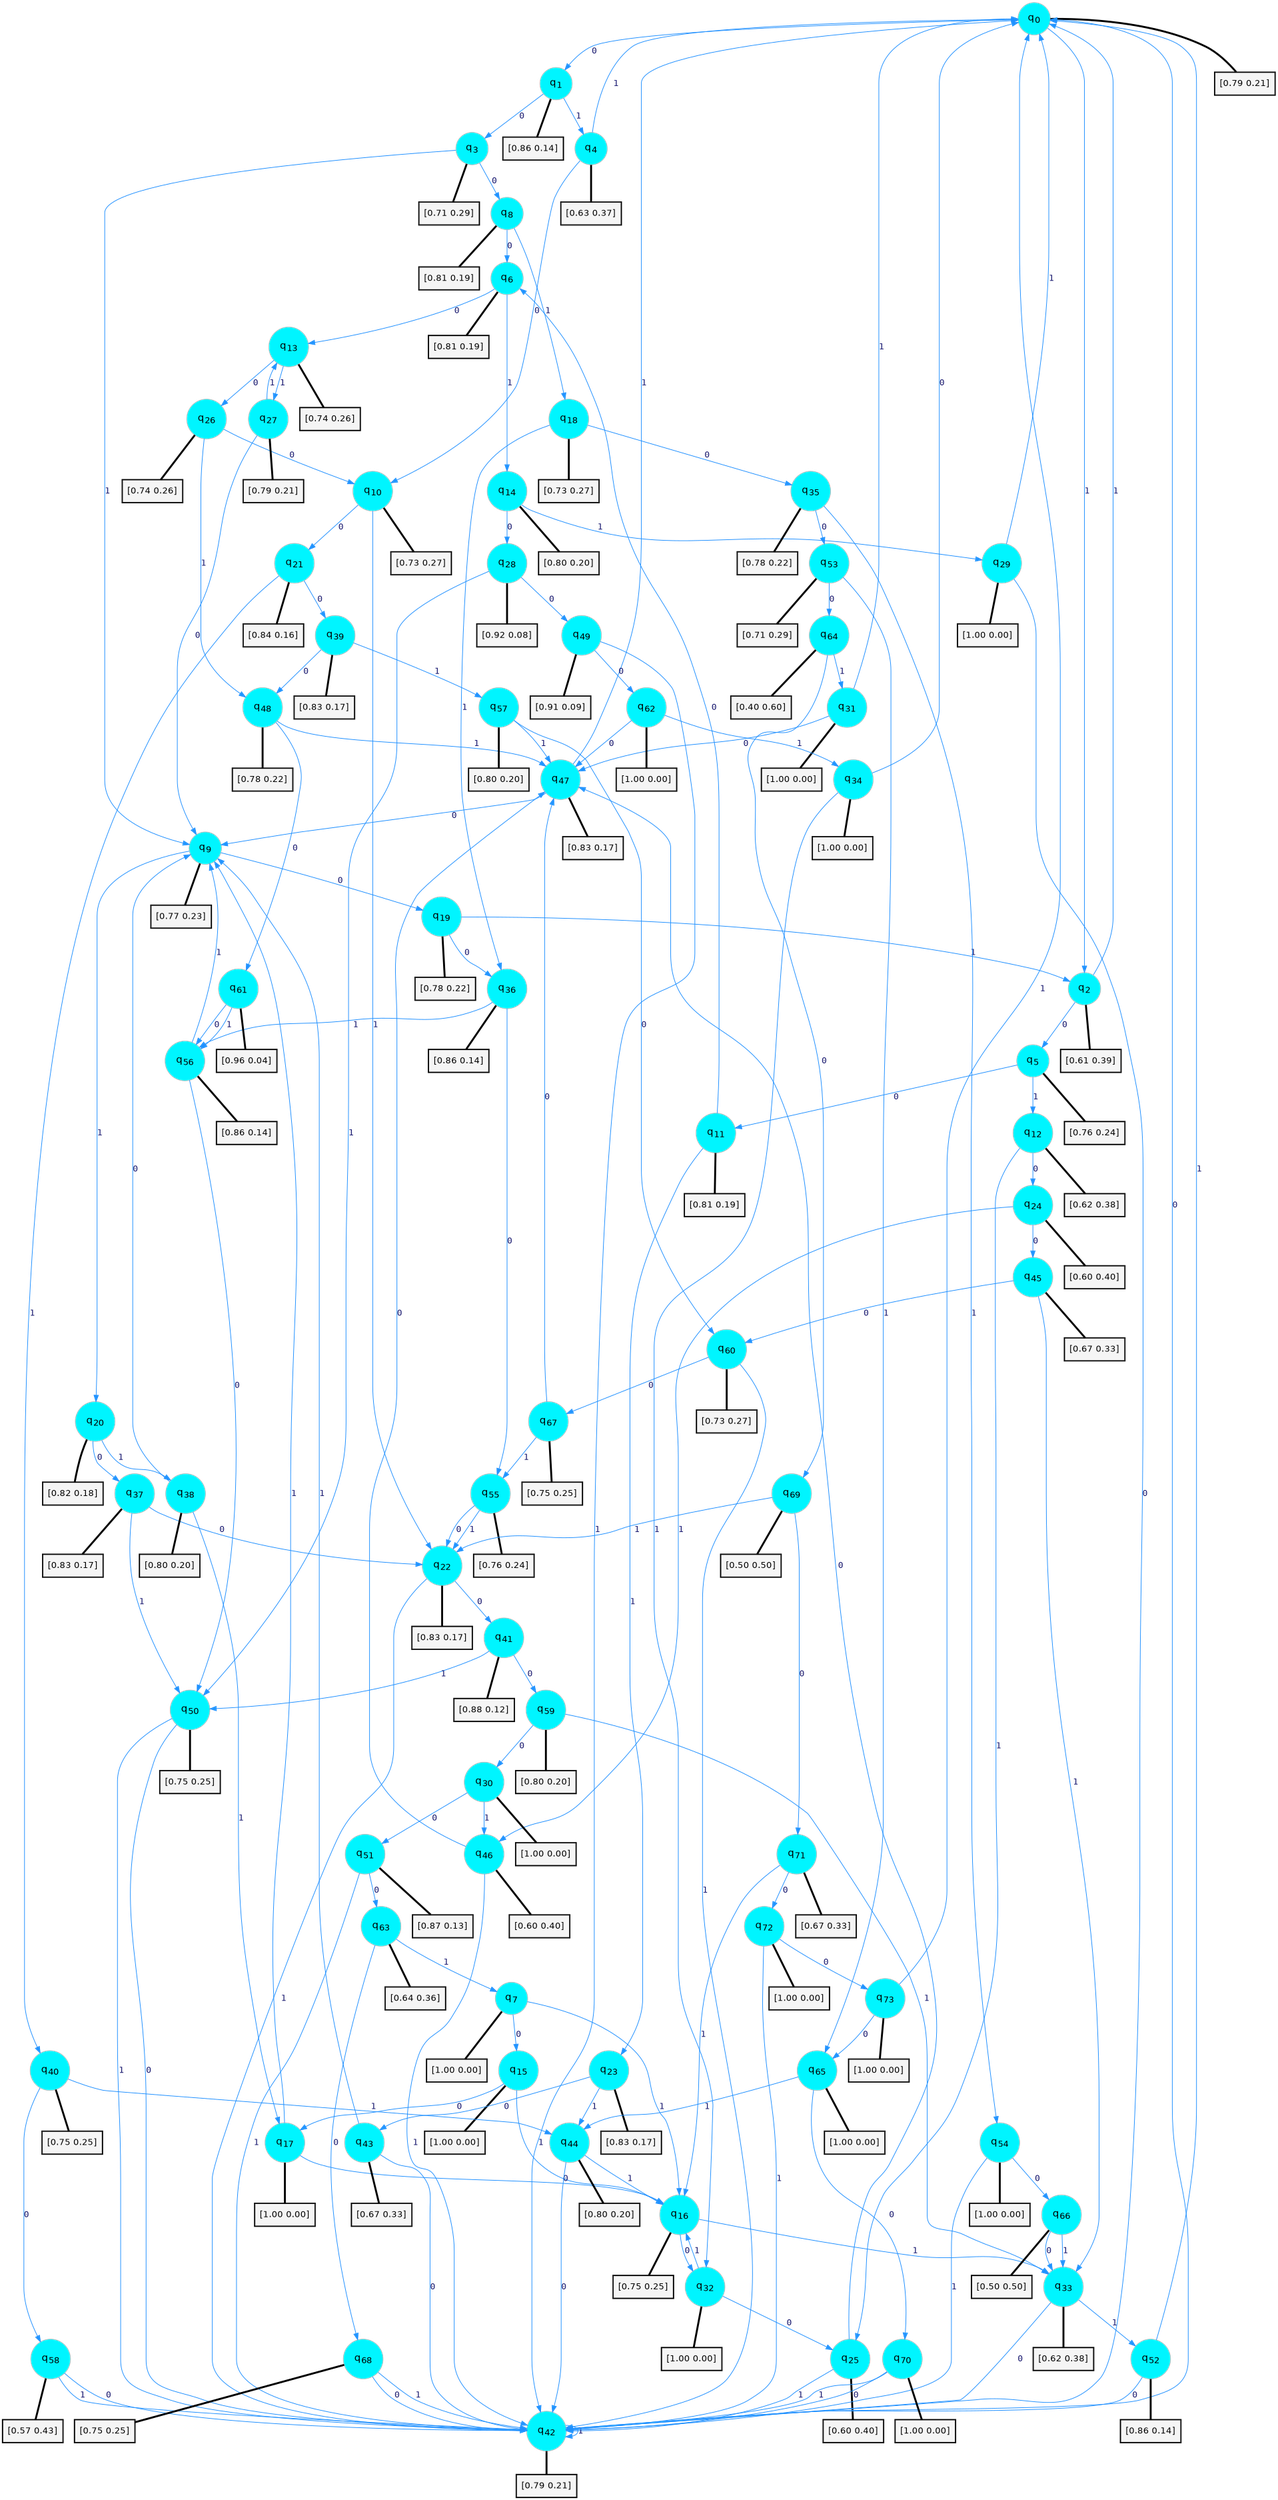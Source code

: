 digraph G {
graph [
bgcolor=transparent, dpi=300, rankdir=TD, size="40,25"];
node [
color=gray, fillcolor=turquoise1, fontcolor=black, fontname=Helvetica, fontsize=16, fontweight=bold, shape=circle, style=filled];
edge [
arrowsize=1, color=dodgerblue1, fontcolor=midnightblue, fontname=courier, fontweight=bold, penwidth=1, style=solid, weight=20];
0[label=<q<SUB>0</SUB>>];
1[label=<q<SUB>1</SUB>>];
2[label=<q<SUB>2</SUB>>];
3[label=<q<SUB>3</SUB>>];
4[label=<q<SUB>4</SUB>>];
5[label=<q<SUB>5</SUB>>];
6[label=<q<SUB>6</SUB>>];
7[label=<q<SUB>7</SUB>>];
8[label=<q<SUB>8</SUB>>];
9[label=<q<SUB>9</SUB>>];
10[label=<q<SUB>10</SUB>>];
11[label=<q<SUB>11</SUB>>];
12[label=<q<SUB>12</SUB>>];
13[label=<q<SUB>13</SUB>>];
14[label=<q<SUB>14</SUB>>];
15[label=<q<SUB>15</SUB>>];
16[label=<q<SUB>16</SUB>>];
17[label=<q<SUB>17</SUB>>];
18[label=<q<SUB>18</SUB>>];
19[label=<q<SUB>19</SUB>>];
20[label=<q<SUB>20</SUB>>];
21[label=<q<SUB>21</SUB>>];
22[label=<q<SUB>22</SUB>>];
23[label=<q<SUB>23</SUB>>];
24[label=<q<SUB>24</SUB>>];
25[label=<q<SUB>25</SUB>>];
26[label=<q<SUB>26</SUB>>];
27[label=<q<SUB>27</SUB>>];
28[label=<q<SUB>28</SUB>>];
29[label=<q<SUB>29</SUB>>];
30[label=<q<SUB>30</SUB>>];
31[label=<q<SUB>31</SUB>>];
32[label=<q<SUB>32</SUB>>];
33[label=<q<SUB>33</SUB>>];
34[label=<q<SUB>34</SUB>>];
35[label=<q<SUB>35</SUB>>];
36[label=<q<SUB>36</SUB>>];
37[label=<q<SUB>37</SUB>>];
38[label=<q<SUB>38</SUB>>];
39[label=<q<SUB>39</SUB>>];
40[label=<q<SUB>40</SUB>>];
41[label=<q<SUB>41</SUB>>];
42[label=<q<SUB>42</SUB>>];
43[label=<q<SUB>43</SUB>>];
44[label=<q<SUB>44</SUB>>];
45[label=<q<SUB>45</SUB>>];
46[label=<q<SUB>46</SUB>>];
47[label=<q<SUB>47</SUB>>];
48[label=<q<SUB>48</SUB>>];
49[label=<q<SUB>49</SUB>>];
50[label=<q<SUB>50</SUB>>];
51[label=<q<SUB>51</SUB>>];
52[label=<q<SUB>52</SUB>>];
53[label=<q<SUB>53</SUB>>];
54[label=<q<SUB>54</SUB>>];
55[label=<q<SUB>55</SUB>>];
56[label=<q<SUB>56</SUB>>];
57[label=<q<SUB>57</SUB>>];
58[label=<q<SUB>58</SUB>>];
59[label=<q<SUB>59</SUB>>];
60[label=<q<SUB>60</SUB>>];
61[label=<q<SUB>61</SUB>>];
62[label=<q<SUB>62</SUB>>];
63[label=<q<SUB>63</SUB>>];
64[label=<q<SUB>64</SUB>>];
65[label=<q<SUB>65</SUB>>];
66[label=<q<SUB>66</SUB>>];
67[label=<q<SUB>67</SUB>>];
68[label=<q<SUB>68</SUB>>];
69[label=<q<SUB>69</SUB>>];
70[label=<q<SUB>70</SUB>>];
71[label=<q<SUB>71</SUB>>];
72[label=<q<SUB>72</SUB>>];
73[label=<q<SUB>73</SUB>>];
74[label="[0.79 0.21]", shape=box,fontcolor=black, fontname=Helvetica, fontsize=14, penwidth=2, fillcolor=whitesmoke,color=black];
75[label="[0.86 0.14]", shape=box,fontcolor=black, fontname=Helvetica, fontsize=14, penwidth=2, fillcolor=whitesmoke,color=black];
76[label="[0.61 0.39]", shape=box,fontcolor=black, fontname=Helvetica, fontsize=14, penwidth=2, fillcolor=whitesmoke,color=black];
77[label="[0.71 0.29]", shape=box,fontcolor=black, fontname=Helvetica, fontsize=14, penwidth=2, fillcolor=whitesmoke,color=black];
78[label="[0.63 0.37]", shape=box,fontcolor=black, fontname=Helvetica, fontsize=14, penwidth=2, fillcolor=whitesmoke,color=black];
79[label="[0.76 0.24]", shape=box,fontcolor=black, fontname=Helvetica, fontsize=14, penwidth=2, fillcolor=whitesmoke,color=black];
80[label="[0.81 0.19]", shape=box,fontcolor=black, fontname=Helvetica, fontsize=14, penwidth=2, fillcolor=whitesmoke,color=black];
81[label="[1.00 0.00]", shape=box,fontcolor=black, fontname=Helvetica, fontsize=14, penwidth=2, fillcolor=whitesmoke,color=black];
82[label="[0.81 0.19]", shape=box,fontcolor=black, fontname=Helvetica, fontsize=14, penwidth=2, fillcolor=whitesmoke,color=black];
83[label="[0.77 0.23]", shape=box,fontcolor=black, fontname=Helvetica, fontsize=14, penwidth=2, fillcolor=whitesmoke,color=black];
84[label="[0.73 0.27]", shape=box,fontcolor=black, fontname=Helvetica, fontsize=14, penwidth=2, fillcolor=whitesmoke,color=black];
85[label="[0.81 0.19]", shape=box,fontcolor=black, fontname=Helvetica, fontsize=14, penwidth=2, fillcolor=whitesmoke,color=black];
86[label="[0.62 0.38]", shape=box,fontcolor=black, fontname=Helvetica, fontsize=14, penwidth=2, fillcolor=whitesmoke,color=black];
87[label="[0.74 0.26]", shape=box,fontcolor=black, fontname=Helvetica, fontsize=14, penwidth=2, fillcolor=whitesmoke,color=black];
88[label="[0.80 0.20]", shape=box,fontcolor=black, fontname=Helvetica, fontsize=14, penwidth=2, fillcolor=whitesmoke,color=black];
89[label="[1.00 0.00]", shape=box,fontcolor=black, fontname=Helvetica, fontsize=14, penwidth=2, fillcolor=whitesmoke,color=black];
90[label="[0.75 0.25]", shape=box,fontcolor=black, fontname=Helvetica, fontsize=14, penwidth=2, fillcolor=whitesmoke,color=black];
91[label="[1.00 0.00]", shape=box,fontcolor=black, fontname=Helvetica, fontsize=14, penwidth=2, fillcolor=whitesmoke,color=black];
92[label="[0.73 0.27]", shape=box,fontcolor=black, fontname=Helvetica, fontsize=14, penwidth=2, fillcolor=whitesmoke,color=black];
93[label="[0.78 0.22]", shape=box,fontcolor=black, fontname=Helvetica, fontsize=14, penwidth=2, fillcolor=whitesmoke,color=black];
94[label="[0.82 0.18]", shape=box,fontcolor=black, fontname=Helvetica, fontsize=14, penwidth=2, fillcolor=whitesmoke,color=black];
95[label="[0.84 0.16]", shape=box,fontcolor=black, fontname=Helvetica, fontsize=14, penwidth=2, fillcolor=whitesmoke,color=black];
96[label="[0.83 0.17]", shape=box,fontcolor=black, fontname=Helvetica, fontsize=14, penwidth=2, fillcolor=whitesmoke,color=black];
97[label="[0.83 0.17]", shape=box,fontcolor=black, fontname=Helvetica, fontsize=14, penwidth=2, fillcolor=whitesmoke,color=black];
98[label="[0.60 0.40]", shape=box,fontcolor=black, fontname=Helvetica, fontsize=14, penwidth=2, fillcolor=whitesmoke,color=black];
99[label="[0.60 0.40]", shape=box,fontcolor=black, fontname=Helvetica, fontsize=14, penwidth=2, fillcolor=whitesmoke,color=black];
100[label="[0.74 0.26]", shape=box,fontcolor=black, fontname=Helvetica, fontsize=14, penwidth=2, fillcolor=whitesmoke,color=black];
101[label="[0.79 0.21]", shape=box,fontcolor=black, fontname=Helvetica, fontsize=14, penwidth=2, fillcolor=whitesmoke,color=black];
102[label="[0.92 0.08]", shape=box,fontcolor=black, fontname=Helvetica, fontsize=14, penwidth=2, fillcolor=whitesmoke,color=black];
103[label="[1.00 0.00]", shape=box,fontcolor=black, fontname=Helvetica, fontsize=14, penwidth=2, fillcolor=whitesmoke,color=black];
104[label="[1.00 0.00]", shape=box,fontcolor=black, fontname=Helvetica, fontsize=14, penwidth=2, fillcolor=whitesmoke,color=black];
105[label="[1.00 0.00]", shape=box,fontcolor=black, fontname=Helvetica, fontsize=14, penwidth=2, fillcolor=whitesmoke,color=black];
106[label="[1.00 0.00]", shape=box,fontcolor=black, fontname=Helvetica, fontsize=14, penwidth=2, fillcolor=whitesmoke,color=black];
107[label="[0.62 0.38]", shape=box,fontcolor=black, fontname=Helvetica, fontsize=14, penwidth=2, fillcolor=whitesmoke,color=black];
108[label="[1.00 0.00]", shape=box,fontcolor=black, fontname=Helvetica, fontsize=14, penwidth=2, fillcolor=whitesmoke,color=black];
109[label="[0.78 0.22]", shape=box,fontcolor=black, fontname=Helvetica, fontsize=14, penwidth=2, fillcolor=whitesmoke,color=black];
110[label="[0.86 0.14]", shape=box,fontcolor=black, fontname=Helvetica, fontsize=14, penwidth=2, fillcolor=whitesmoke,color=black];
111[label="[0.83 0.17]", shape=box,fontcolor=black, fontname=Helvetica, fontsize=14, penwidth=2, fillcolor=whitesmoke,color=black];
112[label="[0.80 0.20]", shape=box,fontcolor=black, fontname=Helvetica, fontsize=14, penwidth=2, fillcolor=whitesmoke,color=black];
113[label="[0.83 0.17]", shape=box,fontcolor=black, fontname=Helvetica, fontsize=14, penwidth=2, fillcolor=whitesmoke,color=black];
114[label="[0.75 0.25]", shape=box,fontcolor=black, fontname=Helvetica, fontsize=14, penwidth=2, fillcolor=whitesmoke,color=black];
115[label="[0.88 0.12]", shape=box,fontcolor=black, fontname=Helvetica, fontsize=14, penwidth=2, fillcolor=whitesmoke,color=black];
116[label="[0.79 0.21]", shape=box,fontcolor=black, fontname=Helvetica, fontsize=14, penwidth=2, fillcolor=whitesmoke,color=black];
117[label="[0.67 0.33]", shape=box,fontcolor=black, fontname=Helvetica, fontsize=14, penwidth=2, fillcolor=whitesmoke,color=black];
118[label="[0.80 0.20]", shape=box,fontcolor=black, fontname=Helvetica, fontsize=14, penwidth=2, fillcolor=whitesmoke,color=black];
119[label="[0.67 0.33]", shape=box,fontcolor=black, fontname=Helvetica, fontsize=14, penwidth=2, fillcolor=whitesmoke,color=black];
120[label="[0.60 0.40]", shape=box,fontcolor=black, fontname=Helvetica, fontsize=14, penwidth=2, fillcolor=whitesmoke,color=black];
121[label="[0.83 0.17]", shape=box,fontcolor=black, fontname=Helvetica, fontsize=14, penwidth=2, fillcolor=whitesmoke,color=black];
122[label="[0.78 0.22]", shape=box,fontcolor=black, fontname=Helvetica, fontsize=14, penwidth=2, fillcolor=whitesmoke,color=black];
123[label="[0.91 0.09]", shape=box,fontcolor=black, fontname=Helvetica, fontsize=14, penwidth=2, fillcolor=whitesmoke,color=black];
124[label="[0.75 0.25]", shape=box,fontcolor=black, fontname=Helvetica, fontsize=14, penwidth=2, fillcolor=whitesmoke,color=black];
125[label="[0.87 0.13]", shape=box,fontcolor=black, fontname=Helvetica, fontsize=14, penwidth=2, fillcolor=whitesmoke,color=black];
126[label="[0.86 0.14]", shape=box,fontcolor=black, fontname=Helvetica, fontsize=14, penwidth=2, fillcolor=whitesmoke,color=black];
127[label="[0.71 0.29]", shape=box,fontcolor=black, fontname=Helvetica, fontsize=14, penwidth=2, fillcolor=whitesmoke,color=black];
128[label="[1.00 0.00]", shape=box,fontcolor=black, fontname=Helvetica, fontsize=14, penwidth=2, fillcolor=whitesmoke,color=black];
129[label="[0.76 0.24]", shape=box,fontcolor=black, fontname=Helvetica, fontsize=14, penwidth=2, fillcolor=whitesmoke,color=black];
130[label="[0.86 0.14]", shape=box,fontcolor=black, fontname=Helvetica, fontsize=14, penwidth=2, fillcolor=whitesmoke,color=black];
131[label="[0.80 0.20]", shape=box,fontcolor=black, fontname=Helvetica, fontsize=14, penwidth=2, fillcolor=whitesmoke,color=black];
132[label="[0.57 0.43]", shape=box,fontcolor=black, fontname=Helvetica, fontsize=14, penwidth=2, fillcolor=whitesmoke,color=black];
133[label="[0.80 0.20]", shape=box,fontcolor=black, fontname=Helvetica, fontsize=14, penwidth=2, fillcolor=whitesmoke,color=black];
134[label="[0.73 0.27]", shape=box,fontcolor=black, fontname=Helvetica, fontsize=14, penwidth=2, fillcolor=whitesmoke,color=black];
135[label="[0.96 0.04]", shape=box,fontcolor=black, fontname=Helvetica, fontsize=14, penwidth=2, fillcolor=whitesmoke,color=black];
136[label="[1.00 0.00]", shape=box,fontcolor=black, fontname=Helvetica, fontsize=14, penwidth=2, fillcolor=whitesmoke,color=black];
137[label="[0.64 0.36]", shape=box,fontcolor=black, fontname=Helvetica, fontsize=14, penwidth=2, fillcolor=whitesmoke,color=black];
138[label="[0.40 0.60]", shape=box,fontcolor=black, fontname=Helvetica, fontsize=14, penwidth=2, fillcolor=whitesmoke,color=black];
139[label="[1.00 0.00]", shape=box,fontcolor=black, fontname=Helvetica, fontsize=14, penwidth=2, fillcolor=whitesmoke,color=black];
140[label="[0.50 0.50]", shape=box,fontcolor=black, fontname=Helvetica, fontsize=14, penwidth=2, fillcolor=whitesmoke,color=black];
141[label="[0.75 0.25]", shape=box,fontcolor=black, fontname=Helvetica, fontsize=14, penwidth=2, fillcolor=whitesmoke,color=black];
142[label="[0.75 0.25]", shape=box,fontcolor=black, fontname=Helvetica, fontsize=14, penwidth=2, fillcolor=whitesmoke,color=black];
143[label="[0.50 0.50]", shape=box,fontcolor=black, fontname=Helvetica, fontsize=14, penwidth=2, fillcolor=whitesmoke,color=black];
144[label="[1.00 0.00]", shape=box,fontcolor=black, fontname=Helvetica, fontsize=14, penwidth=2, fillcolor=whitesmoke,color=black];
145[label="[0.67 0.33]", shape=box,fontcolor=black, fontname=Helvetica, fontsize=14, penwidth=2, fillcolor=whitesmoke,color=black];
146[label="[1.00 0.00]", shape=box,fontcolor=black, fontname=Helvetica, fontsize=14, penwidth=2, fillcolor=whitesmoke,color=black];
147[label="[1.00 0.00]", shape=box,fontcolor=black, fontname=Helvetica, fontsize=14, penwidth=2, fillcolor=whitesmoke,color=black];
0->1 [label=0];
0->2 [label=1];
0->74 [arrowhead=none, penwidth=3,color=black];
1->3 [label=0];
1->4 [label=1];
1->75 [arrowhead=none, penwidth=3,color=black];
2->5 [label=0];
2->0 [label=1];
2->76 [arrowhead=none, penwidth=3,color=black];
3->8 [label=0];
3->9 [label=1];
3->77 [arrowhead=none, penwidth=3,color=black];
4->10 [label=0];
4->0 [label=1];
4->78 [arrowhead=none, penwidth=3,color=black];
5->11 [label=0];
5->12 [label=1];
5->79 [arrowhead=none, penwidth=3,color=black];
6->13 [label=0];
6->14 [label=1];
6->80 [arrowhead=none, penwidth=3,color=black];
7->15 [label=0];
7->16 [label=1];
7->81 [arrowhead=none, penwidth=3,color=black];
8->6 [label=0];
8->18 [label=1];
8->82 [arrowhead=none, penwidth=3,color=black];
9->19 [label=0];
9->20 [label=1];
9->83 [arrowhead=none, penwidth=3,color=black];
10->21 [label=0];
10->22 [label=1];
10->84 [arrowhead=none, penwidth=3,color=black];
11->6 [label=0];
11->23 [label=1];
11->85 [arrowhead=none, penwidth=3,color=black];
12->24 [label=0];
12->25 [label=1];
12->86 [arrowhead=none, penwidth=3,color=black];
13->26 [label=0];
13->27 [label=1];
13->87 [arrowhead=none, penwidth=3,color=black];
14->28 [label=0];
14->29 [label=1];
14->88 [arrowhead=none, penwidth=3,color=black];
15->17 [label=0];
15->16 [label=1];
15->89 [arrowhead=none, penwidth=3,color=black];
16->32 [label=0];
16->33 [label=1];
16->90 [arrowhead=none, penwidth=3,color=black];
17->16 [label=0];
17->9 [label=1];
17->91 [arrowhead=none, penwidth=3,color=black];
18->35 [label=0];
18->36 [label=1];
18->92 [arrowhead=none, penwidth=3,color=black];
19->36 [label=0];
19->2 [label=1];
19->93 [arrowhead=none, penwidth=3,color=black];
20->37 [label=0];
20->38 [label=1];
20->94 [arrowhead=none, penwidth=3,color=black];
21->39 [label=0];
21->40 [label=1];
21->95 [arrowhead=none, penwidth=3,color=black];
22->41 [label=0];
22->42 [label=1];
22->96 [arrowhead=none, penwidth=3,color=black];
23->43 [label=0];
23->44 [label=1];
23->97 [arrowhead=none, penwidth=3,color=black];
24->45 [label=0];
24->46 [label=1];
24->98 [arrowhead=none, penwidth=3,color=black];
25->47 [label=0];
25->42 [label=1];
25->99 [arrowhead=none, penwidth=3,color=black];
26->10 [label=0];
26->48 [label=1];
26->100 [arrowhead=none, penwidth=3,color=black];
27->9 [label=0];
27->13 [label=1];
27->101 [arrowhead=none, penwidth=3,color=black];
28->49 [label=0];
28->50 [label=1];
28->102 [arrowhead=none, penwidth=3,color=black];
29->42 [label=0];
29->0 [label=1];
29->103 [arrowhead=none, penwidth=3,color=black];
30->51 [label=0];
30->46 [label=1];
30->104 [arrowhead=none, penwidth=3,color=black];
31->47 [label=0];
31->0 [label=1];
31->105 [arrowhead=none, penwidth=3,color=black];
32->25 [label=0];
32->16 [label=1];
32->106 [arrowhead=none, penwidth=3,color=black];
33->42 [label=0];
33->52 [label=1];
33->107 [arrowhead=none, penwidth=3,color=black];
34->0 [label=0];
34->32 [label=1];
34->108 [arrowhead=none, penwidth=3,color=black];
35->53 [label=0];
35->54 [label=1];
35->109 [arrowhead=none, penwidth=3,color=black];
36->55 [label=0];
36->56 [label=1];
36->110 [arrowhead=none, penwidth=3,color=black];
37->22 [label=0];
37->50 [label=1];
37->111 [arrowhead=none, penwidth=3,color=black];
38->9 [label=0];
38->17 [label=1];
38->112 [arrowhead=none, penwidth=3,color=black];
39->48 [label=0];
39->57 [label=1];
39->113 [arrowhead=none, penwidth=3,color=black];
40->58 [label=0];
40->44 [label=1];
40->114 [arrowhead=none, penwidth=3,color=black];
41->59 [label=0];
41->50 [label=1];
41->115 [arrowhead=none, penwidth=3,color=black];
42->0 [label=0];
42->42 [label=1];
42->116 [arrowhead=none, penwidth=3,color=black];
43->42 [label=0];
43->9 [label=1];
43->117 [arrowhead=none, penwidth=3,color=black];
44->42 [label=0];
44->16 [label=1];
44->118 [arrowhead=none, penwidth=3,color=black];
45->60 [label=0];
45->33 [label=1];
45->119 [arrowhead=none, penwidth=3,color=black];
46->47 [label=0];
46->42 [label=1];
46->120 [arrowhead=none, penwidth=3,color=black];
47->9 [label=0];
47->0 [label=1];
47->121 [arrowhead=none, penwidth=3,color=black];
48->61 [label=0];
48->47 [label=1];
48->122 [arrowhead=none, penwidth=3,color=black];
49->62 [label=0];
49->42 [label=1];
49->123 [arrowhead=none, penwidth=3,color=black];
50->42 [label=0];
50->42 [label=1];
50->124 [arrowhead=none, penwidth=3,color=black];
51->63 [label=0];
51->42 [label=1];
51->125 [arrowhead=none, penwidth=3,color=black];
52->42 [label=0];
52->0 [label=1];
52->126 [arrowhead=none, penwidth=3,color=black];
53->64 [label=0];
53->65 [label=1];
53->127 [arrowhead=none, penwidth=3,color=black];
54->66 [label=0];
54->42 [label=1];
54->128 [arrowhead=none, penwidth=3,color=black];
55->22 [label=0];
55->22 [label=1];
55->129 [arrowhead=none, penwidth=3,color=black];
56->50 [label=0];
56->9 [label=1];
56->130 [arrowhead=none, penwidth=3,color=black];
57->60 [label=0];
57->47 [label=1];
57->131 [arrowhead=none, penwidth=3,color=black];
58->42 [label=0];
58->42 [label=1];
58->132 [arrowhead=none, penwidth=3,color=black];
59->30 [label=0];
59->33 [label=1];
59->133 [arrowhead=none, penwidth=3,color=black];
60->67 [label=0];
60->42 [label=1];
60->134 [arrowhead=none, penwidth=3,color=black];
61->56 [label=0];
61->56 [label=1];
61->135 [arrowhead=none, penwidth=3,color=black];
62->47 [label=0];
62->34 [label=1];
62->136 [arrowhead=none, penwidth=3,color=black];
63->68 [label=0];
63->7 [label=1];
63->137 [arrowhead=none, penwidth=3,color=black];
64->69 [label=0];
64->31 [label=1];
64->138 [arrowhead=none, penwidth=3,color=black];
65->70 [label=0];
65->44 [label=1];
65->139 [arrowhead=none, penwidth=3,color=black];
66->33 [label=0];
66->33 [label=1];
66->140 [arrowhead=none, penwidth=3,color=black];
67->47 [label=0];
67->55 [label=1];
67->141 [arrowhead=none, penwidth=3,color=black];
68->42 [label=0];
68->42 [label=1];
68->142 [arrowhead=none, penwidth=3,color=black];
69->71 [label=0];
69->22 [label=1];
69->143 [arrowhead=none, penwidth=3,color=black];
70->42 [label=0];
70->42 [label=1];
70->144 [arrowhead=none, penwidth=3,color=black];
71->72 [label=0];
71->16 [label=1];
71->145 [arrowhead=none, penwidth=3,color=black];
72->73 [label=0];
72->42 [label=1];
72->146 [arrowhead=none, penwidth=3,color=black];
73->65 [label=0];
73->0 [label=1];
73->147 [arrowhead=none, penwidth=3,color=black];
}
